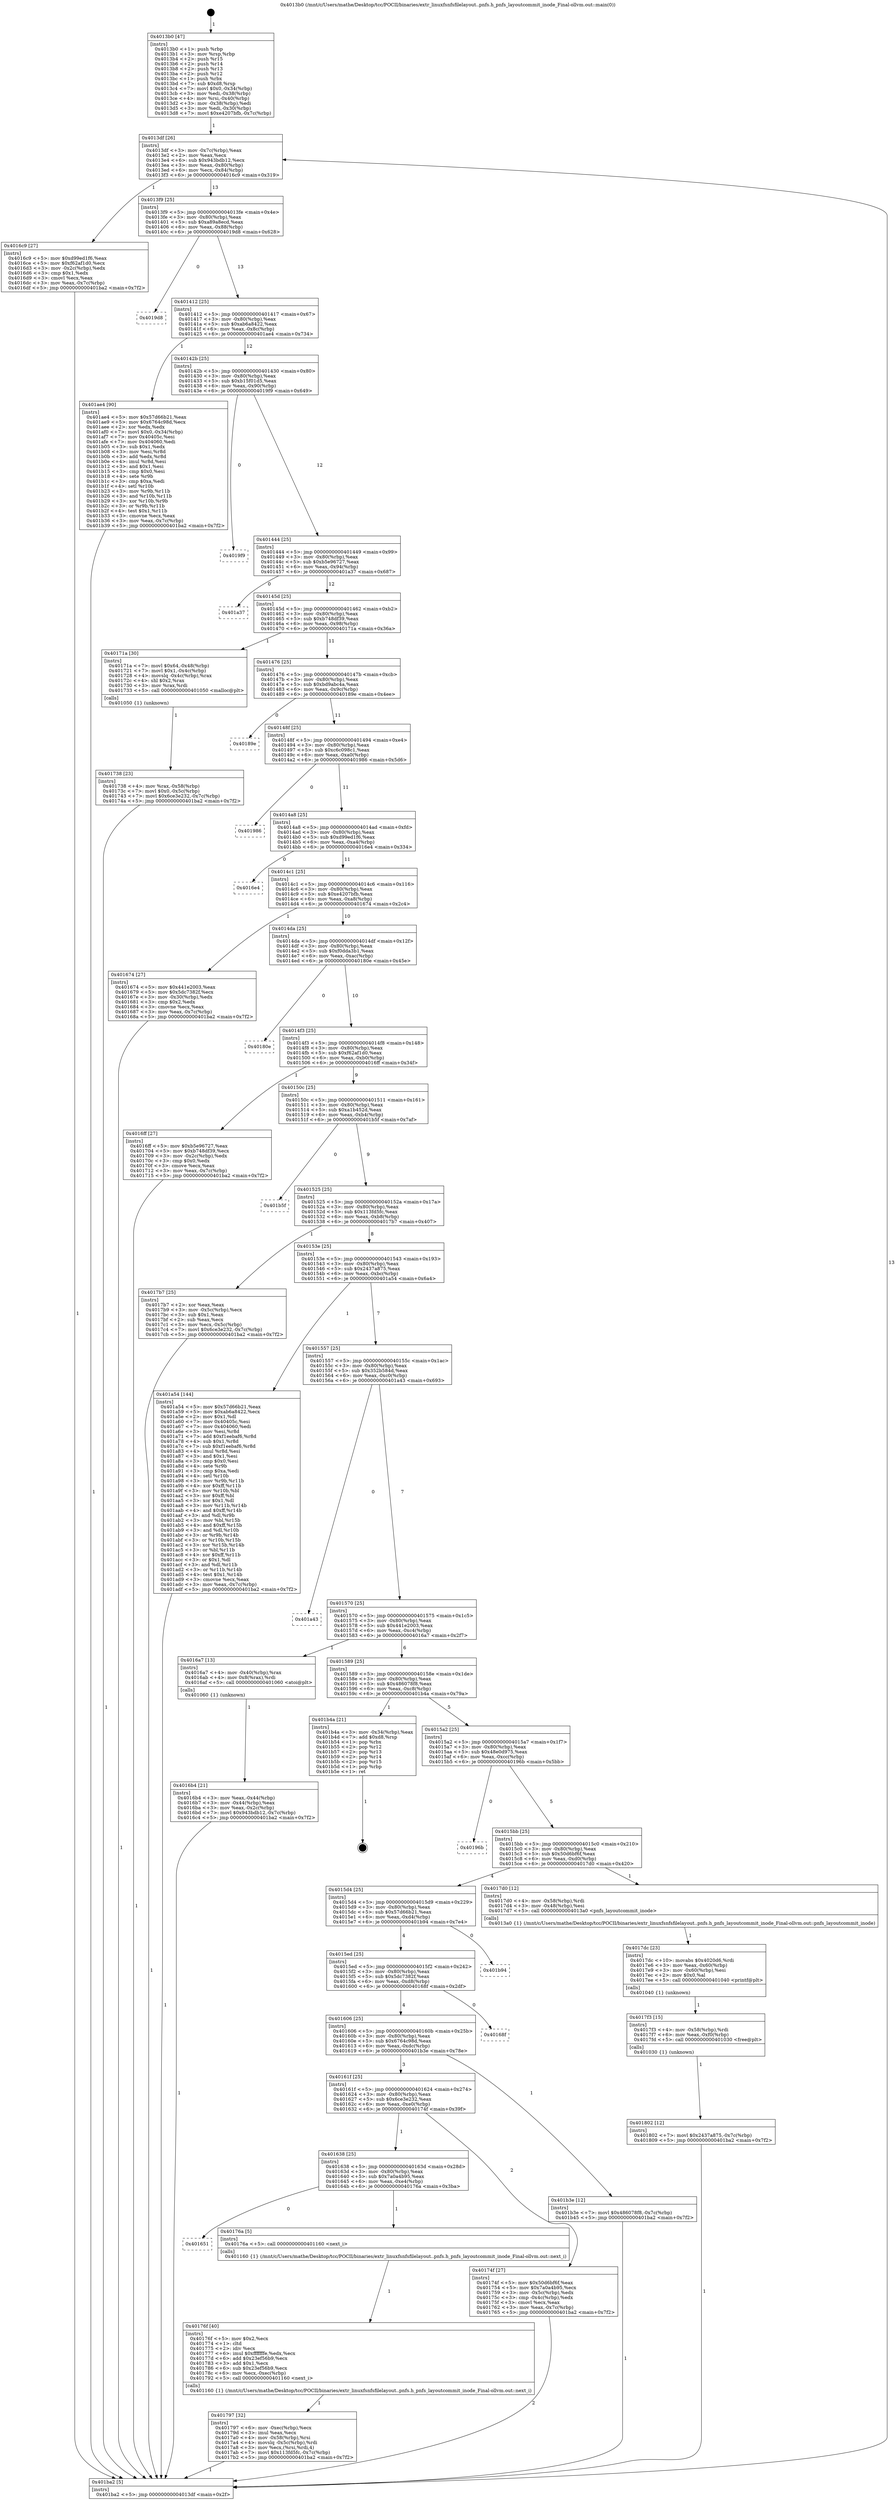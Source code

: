digraph "0x4013b0" {
  label = "0x4013b0 (/mnt/c/Users/mathe/Desktop/tcc/POCII/binaries/extr_linuxfsnfsfilelayout..pnfs.h_pnfs_layoutcommit_inode_Final-ollvm.out::main(0))"
  labelloc = "t"
  node[shape=record]

  Entry [label="",width=0.3,height=0.3,shape=circle,fillcolor=black,style=filled]
  "0x4013df" [label="{
     0x4013df [26]\l
     | [instrs]\l
     &nbsp;&nbsp;0x4013df \<+3\>: mov -0x7c(%rbp),%eax\l
     &nbsp;&nbsp;0x4013e2 \<+2\>: mov %eax,%ecx\l
     &nbsp;&nbsp;0x4013e4 \<+6\>: sub $0x943bdb12,%ecx\l
     &nbsp;&nbsp;0x4013ea \<+3\>: mov %eax,-0x80(%rbp)\l
     &nbsp;&nbsp;0x4013ed \<+6\>: mov %ecx,-0x84(%rbp)\l
     &nbsp;&nbsp;0x4013f3 \<+6\>: je 00000000004016c9 \<main+0x319\>\l
  }"]
  "0x4016c9" [label="{
     0x4016c9 [27]\l
     | [instrs]\l
     &nbsp;&nbsp;0x4016c9 \<+5\>: mov $0xd99ed1f6,%eax\l
     &nbsp;&nbsp;0x4016ce \<+5\>: mov $0xf62af1d0,%ecx\l
     &nbsp;&nbsp;0x4016d3 \<+3\>: mov -0x2c(%rbp),%edx\l
     &nbsp;&nbsp;0x4016d6 \<+3\>: cmp $0x1,%edx\l
     &nbsp;&nbsp;0x4016d9 \<+3\>: cmovl %ecx,%eax\l
     &nbsp;&nbsp;0x4016dc \<+3\>: mov %eax,-0x7c(%rbp)\l
     &nbsp;&nbsp;0x4016df \<+5\>: jmp 0000000000401ba2 \<main+0x7f2\>\l
  }"]
  "0x4013f9" [label="{
     0x4013f9 [25]\l
     | [instrs]\l
     &nbsp;&nbsp;0x4013f9 \<+5\>: jmp 00000000004013fe \<main+0x4e\>\l
     &nbsp;&nbsp;0x4013fe \<+3\>: mov -0x80(%rbp),%eax\l
     &nbsp;&nbsp;0x401401 \<+5\>: sub $0xa89a8ecd,%eax\l
     &nbsp;&nbsp;0x401406 \<+6\>: mov %eax,-0x88(%rbp)\l
     &nbsp;&nbsp;0x40140c \<+6\>: je 00000000004019d8 \<main+0x628\>\l
  }"]
  Exit [label="",width=0.3,height=0.3,shape=circle,fillcolor=black,style=filled,peripheries=2]
  "0x4019d8" [label="{
     0x4019d8\l
  }", style=dashed]
  "0x401412" [label="{
     0x401412 [25]\l
     | [instrs]\l
     &nbsp;&nbsp;0x401412 \<+5\>: jmp 0000000000401417 \<main+0x67\>\l
     &nbsp;&nbsp;0x401417 \<+3\>: mov -0x80(%rbp),%eax\l
     &nbsp;&nbsp;0x40141a \<+5\>: sub $0xab6a8422,%eax\l
     &nbsp;&nbsp;0x40141f \<+6\>: mov %eax,-0x8c(%rbp)\l
     &nbsp;&nbsp;0x401425 \<+6\>: je 0000000000401ae4 \<main+0x734\>\l
  }"]
  "0x401802" [label="{
     0x401802 [12]\l
     | [instrs]\l
     &nbsp;&nbsp;0x401802 \<+7\>: movl $0x2437a875,-0x7c(%rbp)\l
     &nbsp;&nbsp;0x401809 \<+5\>: jmp 0000000000401ba2 \<main+0x7f2\>\l
  }"]
  "0x401ae4" [label="{
     0x401ae4 [90]\l
     | [instrs]\l
     &nbsp;&nbsp;0x401ae4 \<+5\>: mov $0x57d66b21,%eax\l
     &nbsp;&nbsp;0x401ae9 \<+5\>: mov $0x6764c98d,%ecx\l
     &nbsp;&nbsp;0x401aee \<+2\>: xor %edx,%edx\l
     &nbsp;&nbsp;0x401af0 \<+7\>: movl $0x0,-0x34(%rbp)\l
     &nbsp;&nbsp;0x401af7 \<+7\>: mov 0x40405c,%esi\l
     &nbsp;&nbsp;0x401afe \<+7\>: mov 0x404060,%edi\l
     &nbsp;&nbsp;0x401b05 \<+3\>: sub $0x1,%edx\l
     &nbsp;&nbsp;0x401b08 \<+3\>: mov %esi,%r8d\l
     &nbsp;&nbsp;0x401b0b \<+3\>: add %edx,%r8d\l
     &nbsp;&nbsp;0x401b0e \<+4\>: imul %r8d,%esi\l
     &nbsp;&nbsp;0x401b12 \<+3\>: and $0x1,%esi\l
     &nbsp;&nbsp;0x401b15 \<+3\>: cmp $0x0,%esi\l
     &nbsp;&nbsp;0x401b18 \<+4\>: sete %r9b\l
     &nbsp;&nbsp;0x401b1c \<+3\>: cmp $0xa,%edi\l
     &nbsp;&nbsp;0x401b1f \<+4\>: setl %r10b\l
     &nbsp;&nbsp;0x401b23 \<+3\>: mov %r9b,%r11b\l
     &nbsp;&nbsp;0x401b26 \<+3\>: and %r10b,%r11b\l
     &nbsp;&nbsp;0x401b29 \<+3\>: xor %r10b,%r9b\l
     &nbsp;&nbsp;0x401b2c \<+3\>: or %r9b,%r11b\l
     &nbsp;&nbsp;0x401b2f \<+4\>: test $0x1,%r11b\l
     &nbsp;&nbsp;0x401b33 \<+3\>: cmovne %ecx,%eax\l
     &nbsp;&nbsp;0x401b36 \<+3\>: mov %eax,-0x7c(%rbp)\l
     &nbsp;&nbsp;0x401b39 \<+5\>: jmp 0000000000401ba2 \<main+0x7f2\>\l
  }"]
  "0x40142b" [label="{
     0x40142b [25]\l
     | [instrs]\l
     &nbsp;&nbsp;0x40142b \<+5\>: jmp 0000000000401430 \<main+0x80\>\l
     &nbsp;&nbsp;0x401430 \<+3\>: mov -0x80(%rbp),%eax\l
     &nbsp;&nbsp;0x401433 \<+5\>: sub $0xb15f01d5,%eax\l
     &nbsp;&nbsp;0x401438 \<+6\>: mov %eax,-0x90(%rbp)\l
     &nbsp;&nbsp;0x40143e \<+6\>: je 00000000004019f9 \<main+0x649\>\l
  }"]
  "0x4017f3" [label="{
     0x4017f3 [15]\l
     | [instrs]\l
     &nbsp;&nbsp;0x4017f3 \<+4\>: mov -0x58(%rbp),%rdi\l
     &nbsp;&nbsp;0x4017f7 \<+6\>: mov %eax,-0xf0(%rbp)\l
     &nbsp;&nbsp;0x4017fd \<+5\>: call 0000000000401030 \<free@plt\>\l
     | [calls]\l
     &nbsp;&nbsp;0x401030 \{1\} (unknown)\l
  }"]
  "0x4019f9" [label="{
     0x4019f9\l
  }", style=dashed]
  "0x401444" [label="{
     0x401444 [25]\l
     | [instrs]\l
     &nbsp;&nbsp;0x401444 \<+5\>: jmp 0000000000401449 \<main+0x99\>\l
     &nbsp;&nbsp;0x401449 \<+3\>: mov -0x80(%rbp),%eax\l
     &nbsp;&nbsp;0x40144c \<+5\>: sub $0xb5e96727,%eax\l
     &nbsp;&nbsp;0x401451 \<+6\>: mov %eax,-0x94(%rbp)\l
     &nbsp;&nbsp;0x401457 \<+6\>: je 0000000000401a37 \<main+0x687\>\l
  }"]
  "0x4017dc" [label="{
     0x4017dc [23]\l
     | [instrs]\l
     &nbsp;&nbsp;0x4017dc \<+10\>: movabs $0x4020d6,%rdi\l
     &nbsp;&nbsp;0x4017e6 \<+3\>: mov %eax,-0x60(%rbp)\l
     &nbsp;&nbsp;0x4017e9 \<+3\>: mov -0x60(%rbp),%esi\l
     &nbsp;&nbsp;0x4017ec \<+2\>: mov $0x0,%al\l
     &nbsp;&nbsp;0x4017ee \<+5\>: call 0000000000401040 \<printf@plt\>\l
     | [calls]\l
     &nbsp;&nbsp;0x401040 \{1\} (unknown)\l
  }"]
  "0x401a37" [label="{
     0x401a37\l
  }", style=dashed]
  "0x40145d" [label="{
     0x40145d [25]\l
     | [instrs]\l
     &nbsp;&nbsp;0x40145d \<+5\>: jmp 0000000000401462 \<main+0xb2\>\l
     &nbsp;&nbsp;0x401462 \<+3\>: mov -0x80(%rbp),%eax\l
     &nbsp;&nbsp;0x401465 \<+5\>: sub $0xb748df39,%eax\l
     &nbsp;&nbsp;0x40146a \<+6\>: mov %eax,-0x98(%rbp)\l
     &nbsp;&nbsp;0x401470 \<+6\>: je 000000000040171a \<main+0x36a\>\l
  }"]
  "0x401797" [label="{
     0x401797 [32]\l
     | [instrs]\l
     &nbsp;&nbsp;0x401797 \<+6\>: mov -0xec(%rbp),%ecx\l
     &nbsp;&nbsp;0x40179d \<+3\>: imul %eax,%ecx\l
     &nbsp;&nbsp;0x4017a0 \<+4\>: mov -0x58(%rbp),%rsi\l
     &nbsp;&nbsp;0x4017a4 \<+4\>: movslq -0x5c(%rbp),%rdi\l
     &nbsp;&nbsp;0x4017a8 \<+3\>: mov %ecx,(%rsi,%rdi,4)\l
     &nbsp;&nbsp;0x4017ab \<+7\>: movl $0x113fd5fc,-0x7c(%rbp)\l
     &nbsp;&nbsp;0x4017b2 \<+5\>: jmp 0000000000401ba2 \<main+0x7f2\>\l
  }"]
  "0x40171a" [label="{
     0x40171a [30]\l
     | [instrs]\l
     &nbsp;&nbsp;0x40171a \<+7\>: movl $0x64,-0x48(%rbp)\l
     &nbsp;&nbsp;0x401721 \<+7\>: movl $0x1,-0x4c(%rbp)\l
     &nbsp;&nbsp;0x401728 \<+4\>: movslq -0x4c(%rbp),%rax\l
     &nbsp;&nbsp;0x40172c \<+4\>: shl $0x2,%rax\l
     &nbsp;&nbsp;0x401730 \<+3\>: mov %rax,%rdi\l
     &nbsp;&nbsp;0x401733 \<+5\>: call 0000000000401050 \<malloc@plt\>\l
     | [calls]\l
     &nbsp;&nbsp;0x401050 \{1\} (unknown)\l
  }"]
  "0x401476" [label="{
     0x401476 [25]\l
     | [instrs]\l
     &nbsp;&nbsp;0x401476 \<+5\>: jmp 000000000040147b \<main+0xcb\>\l
     &nbsp;&nbsp;0x40147b \<+3\>: mov -0x80(%rbp),%eax\l
     &nbsp;&nbsp;0x40147e \<+5\>: sub $0xbd9abc4a,%eax\l
     &nbsp;&nbsp;0x401483 \<+6\>: mov %eax,-0x9c(%rbp)\l
     &nbsp;&nbsp;0x401489 \<+6\>: je 000000000040189e \<main+0x4ee\>\l
  }"]
  "0x40176f" [label="{
     0x40176f [40]\l
     | [instrs]\l
     &nbsp;&nbsp;0x40176f \<+5\>: mov $0x2,%ecx\l
     &nbsp;&nbsp;0x401774 \<+1\>: cltd\l
     &nbsp;&nbsp;0x401775 \<+2\>: idiv %ecx\l
     &nbsp;&nbsp;0x401777 \<+6\>: imul $0xfffffffe,%edx,%ecx\l
     &nbsp;&nbsp;0x40177d \<+6\>: add $0x23ef56b9,%ecx\l
     &nbsp;&nbsp;0x401783 \<+3\>: add $0x1,%ecx\l
     &nbsp;&nbsp;0x401786 \<+6\>: sub $0x23ef56b9,%ecx\l
     &nbsp;&nbsp;0x40178c \<+6\>: mov %ecx,-0xec(%rbp)\l
     &nbsp;&nbsp;0x401792 \<+5\>: call 0000000000401160 \<next_i\>\l
     | [calls]\l
     &nbsp;&nbsp;0x401160 \{1\} (/mnt/c/Users/mathe/Desktop/tcc/POCII/binaries/extr_linuxfsnfsfilelayout..pnfs.h_pnfs_layoutcommit_inode_Final-ollvm.out::next_i)\l
  }"]
  "0x40189e" [label="{
     0x40189e\l
  }", style=dashed]
  "0x40148f" [label="{
     0x40148f [25]\l
     | [instrs]\l
     &nbsp;&nbsp;0x40148f \<+5\>: jmp 0000000000401494 \<main+0xe4\>\l
     &nbsp;&nbsp;0x401494 \<+3\>: mov -0x80(%rbp),%eax\l
     &nbsp;&nbsp;0x401497 \<+5\>: sub $0xc6c098c1,%eax\l
     &nbsp;&nbsp;0x40149c \<+6\>: mov %eax,-0xa0(%rbp)\l
     &nbsp;&nbsp;0x4014a2 \<+6\>: je 0000000000401986 \<main+0x5d6\>\l
  }"]
  "0x401651" [label="{
     0x401651\l
  }", style=dashed]
  "0x401986" [label="{
     0x401986\l
  }", style=dashed]
  "0x4014a8" [label="{
     0x4014a8 [25]\l
     | [instrs]\l
     &nbsp;&nbsp;0x4014a8 \<+5\>: jmp 00000000004014ad \<main+0xfd\>\l
     &nbsp;&nbsp;0x4014ad \<+3\>: mov -0x80(%rbp),%eax\l
     &nbsp;&nbsp;0x4014b0 \<+5\>: sub $0xd99ed1f6,%eax\l
     &nbsp;&nbsp;0x4014b5 \<+6\>: mov %eax,-0xa4(%rbp)\l
     &nbsp;&nbsp;0x4014bb \<+6\>: je 00000000004016e4 \<main+0x334\>\l
  }"]
  "0x40176a" [label="{
     0x40176a [5]\l
     | [instrs]\l
     &nbsp;&nbsp;0x40176a \<+5\>: call 0000000000401160 \<next_i\>\l
     | [calls]\l
     &nbsp;&nbsp;0x401160 \{1\} (/mnt/c/Users/mathe/Desktop/tcc/POCII/binaries/extr_linuxfsnfsfilelayout..pnfs.h_pnfs_layoutcommit_inode_Final-ollvm.out::next_i)\l
  }"]
  "0x4016e4" [label="{
     0x4016e4\l
  }", style=dashed]
  "0x4014c1" [label="{
     0x4014c1 [25]\l
     | [instrs]\l
     &nbsp;&nbsp;0x4014c1 \<+5\>: jmp 00000000004014c6 \<main+0x116\>\l
     &nbsp;&nbsp;0x4014c6 \<+3\>: mov -0x80(%rbp),%eax\l
     &nbsp;&nbsp;0x4014c9 \<+5\>: sub $0xe4207bfb,%eax\l
     &nbsp;&nbsp;0x4014ce \<+6\>: mov %eax,-0xa8(%rbp)\l
     &nbsp;&nbsp;0x4014d4 \<+6\>: je 0000000000401674 \<main+0x2c4\>\l
  }"]
  "0x401638" [label="{
     0x401638 [25]\l
     | [instrs]\l
     &nbsp;&nbsp;0x401638 \<+5\>: jmp 000000000040163d \<main+0x28d\>\l
     &nbsp;&nbsp;0x40163d \<+3\>: mov -0x80(%rbp),%eax\l
     &nbsp;&nbsp;0x401640 \<+5\>: sub $0x7a0a4b95,%eax\l
     &nbsp;&nbsp;0x401645 \<+6\>: mov %eax,-0xe4(%rbp)\l
     &nbsp;&nbsp;0x40164b \<+6\>: je 000000000040176a \<main+0x3ba\>\l
  }"]
  "0x401674" [label="{
     0x401674 [27]\l
     | [instrs]\l
     &nbsp;&nbsp;0x401674 \<+5\>: mov $0x441e2003,%eax\l
     &nbsp;&nbsp;0x401679 \<+5\>: mov $0x5dc7382f,%ecx\l
     &nbsp;&nbsp;0x40167e \<+3\>: mov -0x30(%rbp),%edx\l
     &nbsp;&nbsp;0x401681 \<+3\>: cmp $0x2,%edx\l
     &nbsp;&nbsp;0x401684 \<+3\>: cmovne %ecx,%eax\l
     &nbsp;&nbsp;0x401687 \<+3\>: mov %eax,-0x7c(%rbp)\l
     &nbsp;&nbsp;0x40168a \<+5\>: jmp 0000000000401ba2 \<main+0x7f2\>\l
  }"]
  "0x4014da" [label="{
     0x4014da [25]\l
     | [instrs]\l
     &nbsp;&nbsp;0x4014da \<+5\>: jmp 00000000004014df \<main+0x12f\>\l
     &nbsp;&nbsp;0x4014df \<+3\>: mov -0x80(%rbp),%eax\l
     &nbsp;&nbsp;0x4014e2 \<+5\>: sub $0xf0dda3b1,%eax\l
     &nbsp;&nbsp;0x4014e7 \<+6\>: mov %eax,-0xac(%rbp)\l
     &nbsp;&nbsp;0x4014ed \<+6\>: je 000000000040180e \<main+0x45e\>\l
  }"]
  "0x401ba2" [label="{
     0x401ba2 [5]\l
     | [instrs]\l
     &nbsp;&nbsp;0x401ba2 \<+5\>: jmp 00000000004013df \<main+0x2f\>\l
  }"]
  "0x4013b0" [label="{
     0x4013b0 [47]\l
     | [instrs]\l
     &nbsp;&nbsp;0x4013b0 \<+1\>: push %rbp\l
     &nbsp;&nbsp;0x4013b1 \<+3\>: mov %rsp,%rbp\l
     &nbsp;&nbsp;0x4013b4 \<+2\>: push %r15\l
     &nbsp;&nbsp;0x4013b6 \<+2\>: push %r14\l
     &nbsp;&nbsp;0x4013b8 \<+2\>: push %r13\l
     &nbsp;&nbsp;0x4013ba \<+2\>: push %r12\l
     &nbsp;&nbsp;0x4013bc \<+1\>: push %rbx\l
     &nbsp;&nbsp;0x4013bd \<+7\>: sub $0xd8,%rsp\l
     &nbsp;&nbsp;0x4013c4 \<+7\>: movl $0x0,-0x34(%rbp)\l
     &nbsp;&nbsp;0x4013cb \<+3\>: mov %edi,-0x38(%rbp)\l
     &nbsp;&nbsp;0x4013ce \<+4\>: mov %rsi,-0x40(%rbp)\l
     &nbsp;&nbsp;0x4013d2 \<+3\>: mov -0x38(%rbp),%edi\l
     &nbsp;&nbsp;0x4013d5 \<+3\>: mov %edi,-0x30(%rbp)\l
     &nbsp;&nbsp;0x4013d8 \<+7\>: movl $0xe4207bfb,-0x7c(%rbp)\l
  }"]
  "0x40174f" [label="{
     0x40174f [27]\l
     | [instrs]\l
     &nbsp;&nbsp;0x40174f \<+5\>: mov $0x50d6bf6f,%eax\l
     &nbsp;&nbsp;0x401754 \<+5\>: mov $0x7a0a4b95,%ecx\l
     &nbsp;&nbsp;0x401759 \<+3\>: mov -0x5c(%rbp),%edx\l
     &nbsp;&nbsp;0x40175c \<+3\>: cmp -0x4c(%rbp),%edx\l
     &nbsp;&nbsp;0x40175f \<+3\>: cmovl %ecx,%eax\l
     &nbsp;&nbsp;0x401762 \<+3\>: mov %eax,-0x7c(%rbp)\l
     &nbsp;&nbsp;0x401765 \<+5\>: jmp 0000000000401ba2 \<main+0x7f2\>\l
  }"]
  "0x40180e" [label="{
     0x40180e\l
  }", style=dashed]
  "0x4014f3" [label="{
     0x4014f3 [25]\l
     | [instrs]\l
     &nbsp;&nbsp;0x4014f3 \<+5\>: jmp 00000000004014f8 \<main+0x148\>\l
     &nbsp;&nbsp;0x4014f8 \<+3\>: mov -0x80(%rbp),%eax\l
     &nbsp;&nbsp;0x4014fb \<+5\>: sub $0xf62af1d0,%eax\l
     &nbsp;&nbsp;0x401500 \<+6\>: mov %eax,-0xb0(%rbp)\l
     &nbsp;&nbsp;0x401506 \<+6\>: je 00000000004016ff \<main+0x34f\>\l
  }"]
  "0x40161f" [label="{
     0x40161f [25]\l
     | [instrs]\l
     &nbsp;&nbsp;0x40161f \<+5\>: jmp 0000000000401624 \<main+0x274\>\l
     &nbsp;&nbsp;0x401624 \<+3\>: mov -0x80(%rbp),%eax\l
     &nbsp;&nbsp;0x401627 \<+5\>: sub $0x6ce3e232,%eax\l
     &nbsp;&nbsp;0x40162c \<+6\>: mov %eax,-0xe0(%rbp)\l
     &nbsp;&nbsp;0x401632 \<+6\>: je 000000000040174f \<main+0x39f\>\l
  }"]
  "0x4016ff" [label="{
     0x4016ff [27]\l
     | [instrs]\l
     &nbsp;&nbsp;0x4016ff \<+5\>: mov $0xb5e96727,%eax\l
     &nbsp;&nbsp;0x401704 \<+5\>: mov $0xb748df39,%ecx\l
     &nbsp;&nbsp;0x401709 \<+3\>: mov -0x2c(%rbp),%edx\l
     &nbsp;&nbsp;0x40170c \<+3\>: cmp $0x0,%edx\l
     &nbsp;&nbsp;0x40170f \<+3\>: cmove %ecx,%eax\l
     &nbsp;&nbsp;0x401712 \<+3\>: mov %eax,-0x7c(%rbp)\l
     &nbsp;&nbsp;0x401715 \<+5\>: jmp 0000000000401ba2 \<main+0x7f2\>\l
  }"]
  "0x40150c" [label="{
     0x40150c [25]\l
     | [instrs]\l
     &nbsp;&nbsp;0x40150c \<+5\>: jmp 0000000000401511 \<main+0x161\>\l
     &nbsp;&nbsp;0x401511 \<+3\>: mov -0x80(%rbp),%eax\l
     &nbsp;&nbsp;0x401514 \<+5\>: sub $0xa1b452d,%eax\l
     &nbsp;&nbsp;0x401519 \<+6\>: mov %eax,-0xb4(%rbp)\l
     &nbsp;&nbsp;0x40151f \<+6\>: je 0000000000401b5f \<main+0x7af\>\l
  }"]
  "0x401b3e" [label="{
     0x401b3e [12]\l
     | [instrs]\l
     &nbsp;&nbsp;0x401b3e \<+7\>: movl $0x486078f8,-0x7c(%rbp)\l
     &nbsp;&nbsp;0x401b45 \<+5\>: jmp 0000000000401ba2 \<main+0x7f2\>\l
  }"]
  "0x401b5f" [label="{
     0x401b5f\l
  }", style=dashed]
  "0x401525" [label="{
     0x401525 [25]\l
     | [instrs]\l
     &nbsp;&nbsp;0x401525 \<+5\>: jmp 000000000040152a \<main+0x17a\>\l
     &nbsp;&nbsp;0x40152a \<+3\>: mov -0x80(%rbp),%eax\l
     &nbsp;&nbsp;0x40152d \<+5\>: sub $0x113fd5fc,%eax\l
     &nbsp;&nbsp;0x401532 \<+6\>: mov %eax,-0xb8(%rbp)\l
     &nbsp;&nbsp;0x401538 \<+6\>: je 00000000004017b7 \<main+0x407\>\l
  }"]
  "0x401606" [label="{
     0x401606 [25]\l
     | [instrs]\l
     &nbsp;&nbsp;0x401606 \<+5\>: jmp 000000000040160b \<main+0x25b\>\l
     &nbsp;&nbsp;0x40160b \<+3\>: mov -0x80(%rbp),%eax\l
     &nbsp;&nbsp;0x40160e \<+5\>: sub $0x6764c98d,%eax\l
     &nbsp;&nbsp;0x401613 \<+6\>: mov %eax,-0xdc(%rbp)\l
     &nbsp;&nbsp;0x401619 \<+6\>: je 0000000000401b3e \<main+0x78e\>\l
  }"]
  "0x4017b7" [label="{
     0x4017b7 [25]\l
     | [instrs]\l
     &nbsp;&nbsp;0x4017b7 \<+2\>: xor %eax,%eax\l
     &nbsp;&nbsp;0x4017b9 \<+3\>: mov -0x5c(%rbp),%ecx\l
     &nbsp;&nbsp;0x4017bc \<+3\>: sub $0x1,%eax\l
     &nbsp;&nbsp;0x4017bf \<+2\>: sub %eax,%ecx\l
     &nbsp;&nbsp;0x4017c1 \<+3\>: mov %ecx,-0x5c(%rbp)\l
     &nbsp;&nbsp;0x4017c4 \<+7\>: movl $0x6ce3e232,-0x7c(%rbp)\l
     &nbsp;&nbsp;0x4017cb \<+5\>: jmp 0000000000401ba2 \<main+0x7f2\>\l
  }"]
  "0x40153e" [label="{
     0x40153e [25]\l
     | [instrs]\l
     &nbsp;&nbsp;0x40153e \<+5\>: jmp 0000000000401543 \<main+0x193\>\l
     &nbsp;&nbsp;0x401543 \<+3\>: mov -0x80(%rbp),%eax\l
     &nbsp;&nbsp;0x401546 \<+5\>: sub $0x2437a875,%eax\l
     &nbsp;&nbsp;0x40154b \<+6\>: mov %eax,-0xbc(%rbp)\l
     &nbsp;&nbsp;0x401551 \<+6\>: je 0000000000401a54 \<main+0x6a4\>\l
  }"]
  "0x40168f" [label="{
     0x40168f\l
  }", style=dashed]
  "0x401a54" [label="{
     0x401a54 [144]\l
     | [instrs]\l
     &nbsp;&nbsp;0x401a54 \<+5\>: mov $0x57d66b21,%eax\l
     &nbsp;&nbsp;0x401a59 \<+5\>: mov $0xab6a8422,%ecx\l
     &nbsp;&nbsp;0x401a5e \<+2\>: mov $0x1,%dl\l
     &nbsp;&nbsp;0x401a60 \<+7\>: mov 0x40405c,%esi\l
     &nbsp;&nbsp;0x401a67 \<+7\>: mov 0x404060,%edi\l
     &nbsp;&nbsp;0x401a6e \<+3\>: mov %esi,%r8d\l
     &nbsp;&nbsp;0x401a71 \<+7\>: add $0xf1eebaf6,%r8d\l
     &nbsp;&nbsp;0x401a78 \<+4\>: sub $0x1,%r8d\l
     &nbsp;&nbsp;0x401a7c \<+7\>: sub $0xf1eebaf6,%r8d\l
     &nbsp;&nbsp;0x401a83 \<+4\>: imul %r8d,%esi\l
     &nbsp;&nbsp;0x401a87 \<+3\>: and $0x1,%esi\l
     &nbsp;&nbsp;0x401a8a \<+3\>: cmp $0x0,%esi\l
     &nbsp;&nbsp;0x401a8d \<+4\>: sete %r9b\l
     &nbsp;&nbsp;0x401a91 \<+3\>: cmp $0xa,%edi\l
     &nbsp;&nbsp;0x401a94 \<+4\>: setl %r10b\l
     &nbsp;&nbsp;0x401a98 \<+3\>: mov %r9b,%r11b\l
     &nbsp;&nbsp;0x401a9b \<+4\>: xor $0xff,%r11b\l
     &nbsp;&nbsp;0x401a9f \<+3\>: mov %r10b,%bl\l
     &nbsp;&nbsp;0x401aa2 \<+3\>: xor $0xff,%bl\l
     &nbsp;&nbsp;0x401aa5 \<+3\>: xor $0x1,%dl\l
     &nbsp;&nbsp;0x401aa8 \<+3\>: mov %r11b,%r14b\l
     &nbsp;&nbsp;0x401aab \<+4\>: and $0xff,%r14b\l
     &nbsp;&nbsp;0x401aaf \<+3\>: and %dl,%r9b\l
     &nbsp;&nbsp;0x401ab2 \<+3\>: mov %bl,%r15b\l
     &nbsp;&nbsp;0x401ab5 \<+4\>: and $0xff,%r15b\l
     &nbsp;&nbsp;0x401ab9 \<+3\>: and %dl,%r10b\l
     &nbsp;&nbsp;0x401abc \<+3\>: or %r9b,%r14b\l
     &nbsp;&nbsp;0x401abf \<+3\>: or %r10b,%r15b\l
     &nbsp;&nbsp;0x401ac2 \<+3\>: xor %r15b,%r14b\l
     &nbsp;&nbsp;0x401ac5 \<+3\>: or %bl,%r11b\l
     &nbsp;&nbsp;0x401ac8 \<+4\>: xor $0xff,%r11b\l
     &nbsp;&nbsp;0x401acc \<+3\>: or $0x1,%dl\l
     &nbsp;&nbsp;0x401acf \<+3\>: and %dl,%r11b\l
     &nbsp;&nbsp;0x401ad2 \<+3\>: or %r11b,%r14b\l
     &nbsp;&nbsp;0x401ad5 \<+4\>: test $0x1,%r14b\l
     &nbsp;&nbsp;0x401ad9 \<+3\>: cmovne %ecx,%eax\l
     &nbsp;&nbsp;0x401adc \<+3\>: mov %eax,-0x7c(%rbp)\l
     &nbsp;&nbsp;0x401adf \<+5\>: jmp 0000000000401ba2 \<main+0x7f2\>\l
  }"]
  "0x401557" [label="{
     0x401557 [25]\l
     | [instrs]\l
     &nbsp;&nbsp;0x401557 \<+5\>: jmp 000000000040155c \<main+0x1ac\>\l
     &nbsp;&nbsp;0x40155c \<+3\>: mov -0x80(%rbp),%eax\l
     &nbsp;&nbsp;0x40155f \<+5\>: sub $0x352b584d,%eax\l
     &nbsp;&nbsp;0x401564 \<+6\>: mov %eax,-0xc0(%rbp)\l
     &nbsp;&nbsp;0x40156a \<+6\>: je 0000000000401a43 \<main+0x693\>\l
  }"]
  "0x4015ed" [label="{
     0x4015ed [25]\l
     | [instrs]\l
     &nbsp;&nbsp;0x4015ed \<+5\>: jmp 00000000004015f2 \<main+0x242\>\l
     &nbsp;&nbsp;0x4015f2 \<+3\>: mov -0x80(%rbp),%eax\l
     &nbsp;&nbsp;0x4015f5 \<+5\>: sub $0x5dc7382f,%eax\l
     &nbsp;&nbsp;0x4015fa \<+6\>: mov %eax,-0xd8(%rbp)\l
     &nbsp;&nbsp;0x401600 \<+6\>: je 000000000040168f \<main+0x2df\>\l
  }"]
  "0x401a43" [label="{
     0x401a43\l
  }", style=dashed]
  "0x401570" [label="{
     0x401570 [25]\l
     | [instrs]\l
     &nbsp;&nbsp;0x401570 \<+5\>: jmp 0000000000401575 \<main+0x1c5\>\l
     &nbsp;&nbsp;0x401575 \<+3\>: mov -0x80(%rbp),%eax\l
     &nbsp;&nbsp;0x401578 \<+5\>: sub $0x441e2003,%eax\l
     &nbsp;&nbsp;0x40157d \<+6\>: mov %eax,-0xc4(%rbp)\l
     &nbsp;&nbsp;0x401583 \<+6\>: je 00000000004016a7 \<main+0x2f7\>\l
  }"]
  "0x401b94" [label="{
     0x401b94\l
  }", style=dashed]
  "0x4016a7" [label="{
     0x4016a7 [13]\l
     | [instrs]\l
     &nbsp;&nbsp;0x4016a7 \<+4\>: mov -0x40(%rbp),%rax\l
     &nbsp;&nbsp;0x4016ab \<+4\>: mov 0x8(%rax),%rdi\l
     &nbsp;&nbsp;0x4016af \<+5\>: call 0000000000401060 \<atoi@plt\>\l
     | [calls]\l
     &nbsp;&nbsp;0x401060 \{1\} (unknown)\l
  }"]
  "0x401589" [label="{
     0x401589 [25]\l
     | [instrs]\l
     &nbsp;&nbsp;0x401589 \<+5\>: jmp 000000000040158e \<main+0x1de\>\l
     &nbsp;&nbsp;0x40158e \<+3\>: mov -0x80(%rbp),%eax\l
     &nbsp;&nbsp;0x401591 \<+5\>: sub $0x486078f8,%eax\l
     &nbsp;&nbsp;0x401596 \<+6\>: mov %eax,-0xc8(%rbp)\l
     &nbsp;&nbsp;0x40159c \<+6\>: je 0000000000401b4a \<main+0x79a\>\l
  }"]
  "0x4016b4" [label="{
     0x4016b4 [21]\l
     | [instrs]\l
     &nbsp;&nbsp;0x4016b4 \<+3\>: mov %eax,-0x44(%rbp)\l
     &nbsp;&nbsp;0x4016b7 \<+3\>: mov -0x44(%rbp),%eax\l
     &nbsp;&nbsp;0x4016ba \<+3\>: mov %eax,-0x2c(%rbp)\l
     &nbsp;&nbsp;0x4016bd \<+7\>: movl $0x943bdb12,-0x7c(%rbp)\l
     &nbsp;&nbsp;0x4016c4 \<+5\>: jmp 0000000000401ba2 \<main+0x7f2\>\l
  }"]
  "0x401738" [label="{
     0x401738 [23]\l
     | [instrs]\l
     &nbsp;&nbsp;0x401738 \<+4\>: mov %rax,-0x58(%rbp)\l
     &nbsp;&nbsp;0x40173c \<+7\>: movl $0x0,-0x5c(%rbp)\l
     &nbsp;&nbsp;0x401743 \<+7\>: movl $0x6ce3e232,-0x7c(%rbp)\l
     &nbsp;&nbsp;0x40174a \<+5\>: jmp 0000000000401ba2 \<main+0x7f2\>\l
  }"]
  "0x4015d4" [label="{
     0x4015d4 [25]\l
     | [instrs]\l
     &nbsp;&nbsp;0x4015d4 \<+5\>: jmp 00000000004015d9 \<main+0x229\>\l
     &nbsp;&nbsp;0x4015d9 \<+3\>: mov -0x80(%rbp),%eax\l
     &nbsp;&nbsp;0x4015dc \<+5\>: sub $0x57d66b21,%eax\l
     &nbsp;&nbsp;0x4015e1 \<+6\>: mov %eax,-0xd4(%rbp)\l
     &nbsp;&nbsp;0x4015e7 \<+6\>: je 0000000000401b94 \<main+0x7e4\>\l
  }"]
  "0x401b4a" [label="{
     0x401b4a [21]\l
     | [instrs]\l
     &nbsp;&nbsp;0x401b4a \<+3\>: mov -0x34(%rbp),%eax\l
     &nbsp;&nbsp;0x401b4d \<+7\>: add $0xd8,%rsp\l
     &nbsp;&nbsp;0x401b54 \<+1\>: pop %rbx\l
     &nbsp;&nbsp;0x401b55 \<+2\>: pop %r12\l
     &nbsp;&nbsp;0x401b57 \<+2\>: pop %r13\l
     &nbsp;&nbsp;0x401b59 \<+2\>: pop %r14\l
     &nbsp;&nbsp;0x401b5b \<+2\>: pop %r15\l
     &nbsp;&nbsp;0x401b5d \<+1\>: pop %rbp\l
     &nbsp;&nbsp;0x401b5e \<+1\>: ret\l
  }"]
  "0x4015a2" [label="{
     0x4015a2 [25]\l
     | [instrs]\l
     &nbsp;&nbsp;0x4015a2 \<+5\>: jmp 00000000004015a7 \<main+0x1f7\>\l
     &nbsp;&nbsp;0x4015a7 \<+3\>: mov -0x80(%rbp),%eax\l
     &nbsp;&nbsp;0x4015aa \<+5\>: sub $0x48e0d975,%eax\l
     &nbsp;&nbsp;0x4015af \<+6\>: mov %eax,-0xcc(%rbp)\l
     &nbsp;&nbsp;0x4015b5 \<+6\>: je 000000000040196b \<main+0x5bb\>\l
  }"]
  "0x4017d0" [label="{
     0x4017d0 [12]\l
     | [instrs]\l
     &nbsp;&nbsp;0x4017d0 \<+4\>: mov -0x58(%rbp),%rdi\l
     &nbsp;&nbsp;0x4017d4 \<+3\>: mov -0x48(%rbp),%esi\l
     &nbsp;&nbsp;0x4017d7 \<+5\>: call 00000000004013a0 \<pnfs_layoutcommit_inode\>\l
     | [calls]\l
     &nbsp;&nbsp;0x4013a0 \{1\} (/mnt/c/Users/mathe/Desktop/tcc/POCII/binaries/extr_linuxfsnfsfilelayout..pnfs.h_pnfs_layoutcommit_inode_Final-ollvm.out::pnfs_layoutcommit_inode)\l
  }"]
  "0x40196b" [label="{
     0x40196b\l
  }", style=dashed]
  "0x4015bb" [label="{
     0x4015bb [25]\l
     | [instrs]\l
     &nbsp;&nbsp;0x4015bb \<+5\>: jmp 00000000004015c0 \<main+0x210\>\l
     &nbsp;&nbsp;0x4015c0 \<+3\>: mov -0x80(%rbp),%eax\l
     &nbsp;&nbsp;0x4015c3 \<+5\>: sub $0x50d6bf6f,%eax\l
     &nbsp;&nbsp;0x4015c8 \<+6\>: mov %eax,-0xd0(%rbp)\l
     &nbsp;&nbsp;0x4015ce \<+6\>: je 00000000004017d0 \<main+0x420\>\l
  }"]
  Entry -> "0x4013b0" [label=" 1"]
  "0x4013df" -> "0x4016c9" [label=" 1"]
  "0x4013df" -> "0x4013f9" [label=" 13"]
  "0x401b4a" -> Exit [label=" 1"]
  "0x4013f9" -> "0x4019d8" [label=" 0"]
  "0x4013f9" -> "0x401412" [label=" 13"]
  "0x401b3e" -> "0x401ba2" [label=" 1"]
  "0x401412" -> "0x401ae4" [label=" 1"]
  "0x401412" -> "0x40142b" [label=" 12"]
  "0x401ae4" -> "0x401ba2" [label=" 1"]
  "0x40142b" -> "0x4019f9" [label=" 0"]
  "0x40142b" -> "0x401444" [label=" 12"]
  "0x401a54" -> "0x401ba2" [label=" 1"]
  "0x401444" -> "0x401a37" [label=" 0"]
  "0x401444" -> "0x40145d" [label=" 12"]
  "0x401802" -> "0x401ba2" [label=" 1"]
  "0x40145d" -> "0x40171a" [label=" 1"]
  "0x40145d" -> "0x401476" [label=" 11"]
  "0x4017f3" -> "0x401802" [label=" 1"]
  "0x401476" -> "0x40189e" [label=" 0"]
  "0x401476" -> "0x40148f" [label=" 11"]
  "0x4017dc" -> "0x4017f3" [label=" 1"]
  "0x40148f" -> "0x401986" [label=" 0"]
  "0x40148f" -> "0x4014a8" [label=" 11"]
  "0x4017d0" -> "0x4017dc" [label=" 1"]
  "0x4014a8" -> "0x4016e4" [label=" 0"]
  "0x4014a8" -> "0x4014c1" [label=" 11"]
  "0x4017b7" -> "0x401ba2" [label=" 1"]
  "0x4014c1" -> "0x401674" [label=" 1"]
  "0x4014c1" -> "0x4014da" [label=" 10"]
  "0x401674" -> "0x401ba2" [label=" 1"]
  "0x4013b0" -> "0x4013df" [label=" 1"]
  "0x401ba2" -> "0x4013df" [label=" 13"]
  "0x40176f" -> "0x401797" [label=" 1"]
  "0x4014da" -> "0x40180e" [label=" 0"]
  "0x4014da" -> "0x4014f3" [label=" 10"]
  "0x40176a" -> "0x40176f" [label=" 1"]
  "0x4014f3" -> "0x4016ff" [label=" 1"]
  "0x4014f3" -> "0x40150c" [label=" 9"]
  "0x401638" -> "0x40176a" [label=" 1"]
  "0x40150c" -> "0x401b5f" [label=" 0"]
  "0x40150c" -> "0x401525" [label=" 9"]
  "0x401797" -> "0x401ba2" [label=" 1"]
  "0x401525" -> "0x4017b7" [label=" 1"]
  "0x401525" -> "0x40153e" [label=" 8"]
  "0x40161f" -> "0x401638" [label=" 1"]
  "0x40153e" -> "0x401a54" [label=" 1"]
  "0x40153e" -> "0x401557" [label=" 7"]
  "0x40161f" -> "0x40174f" [label=" 2"]
  "0x401557" -> "0x401a43" [label=" 0"]
  "0x401557" -> "0x401570" [label=" 7"]
  "0x401606" -> "0x40161f" [label=" 3"]
  "0x401570" -> "0x4016a7" [label=" 1"]
  "0x401570" -> "0x401589" [label=" 6"]
  "0x4016a7" -> "0x4016b4" [label=" 1"]
  "0x4016b4" -> "0x401ba2" [label=" 1"]
  "0x4016c9" -> "0x401ba2" [label=" 1"]
  "0x4016ff" -> "0x401ba2" [label=" 1"]
  "0x40171a" -> "0x401738" [label=" 1"]
  "0x401738" -> "0x401ba2" [label=" 1"]
  "0x401606" -> "0x401b3e" [label=" 1"]
  "0x401589" -> "0x401b4a" [label=" 1"]
  "0x401589" -> "0x4015a2" [label=" 5"]
  "0x4015ed" -> "0x401606" [label=" 4"]
  "0x4015a2" -> "0x40196b" [label=" 0"]
  "0x4015a2" -> "0x4015bb" [label=" 5"]
  "0x4015ed" -> "0x40168f" [label=" 0"]
  "0x4015bb" -> "0x4017d0" [label=" 1"]
  "0x4015bb" -> "0x4015d4" [label=" 4"]
  "0x40174f" -> "0x401ba2" [label=" 2"]
  "0x4015d4" -> "0x401b94" [label=" 0"]
  "0x4015d4" -> "0x4015ed" [label=" 4"]
  "0x401638" -> "0x401651" [label=" 0"]
}
